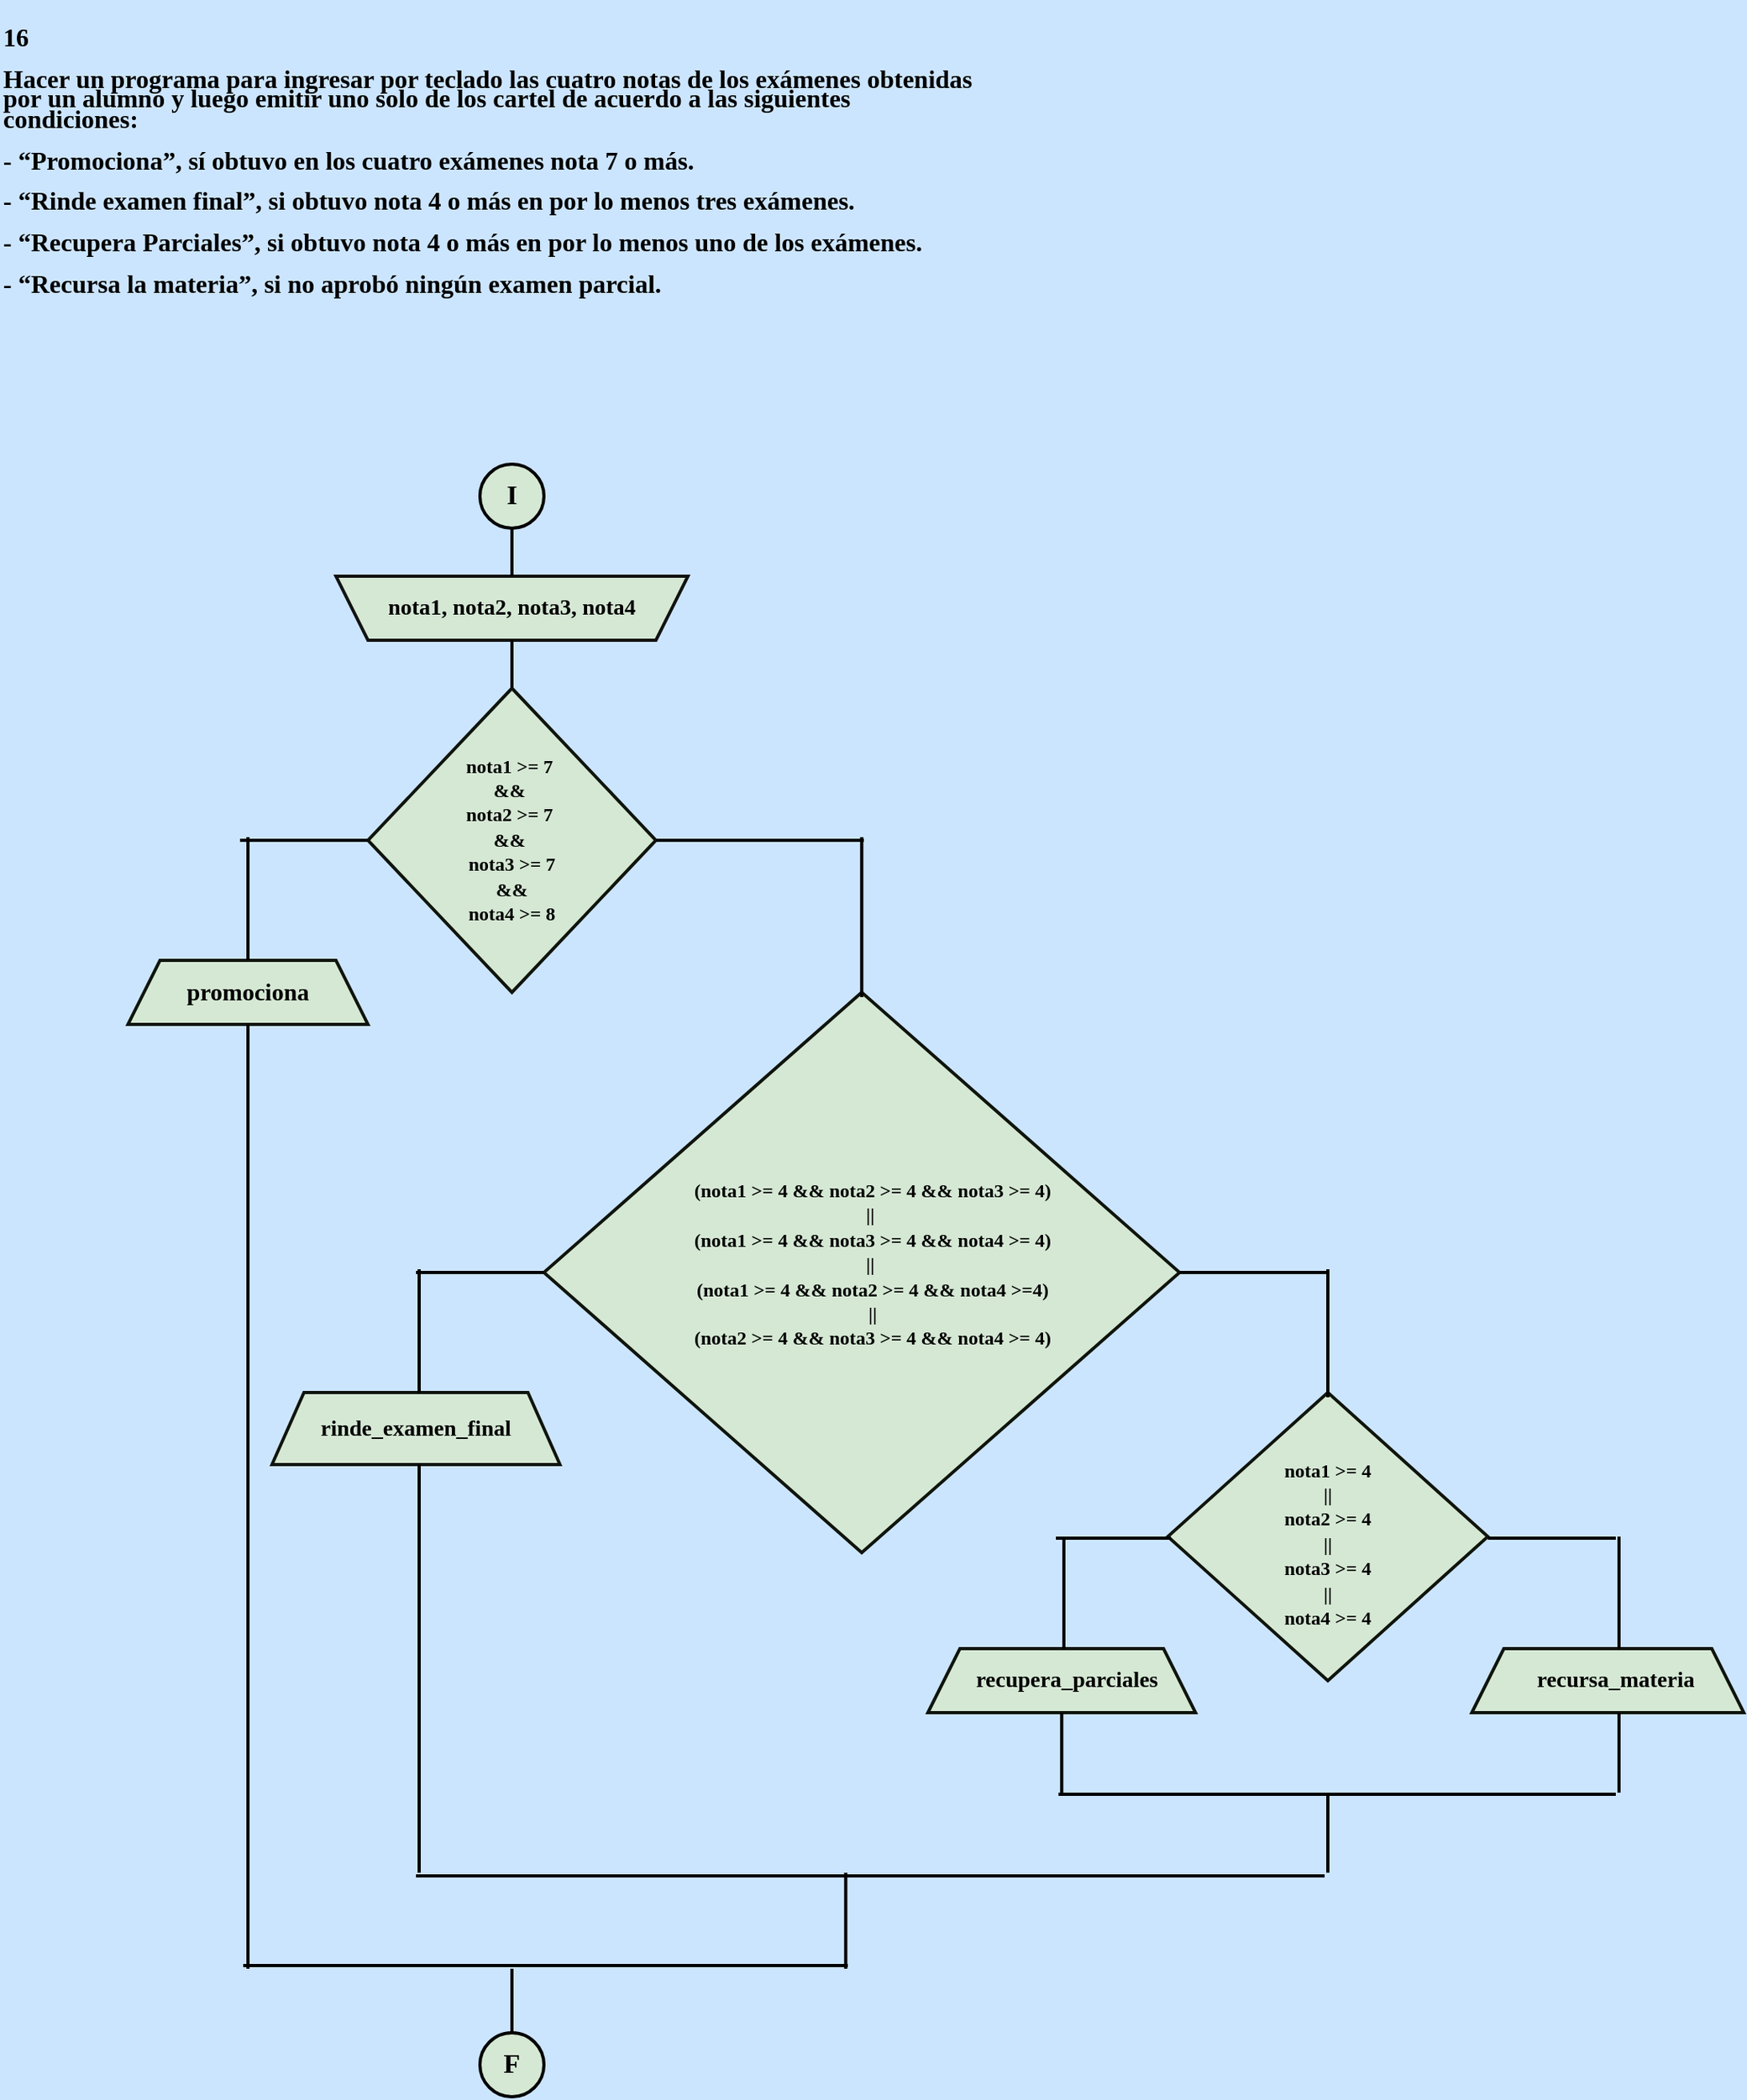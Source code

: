 <mxfile version="24.1.0" type="device">
  <diagram name="Página-1" id="940FiQqv4F4WBD6eZH7Y">
    <mxGraphModel dx="1420" dy="1999" grid="1" gridSize="10" guides="1" tooltips="1" connect="1" arrows="1" fold="1" page="1" pageScale="1" pageWidth="827" pageHeight="1169" background="#CCE5FF" math="0" shadow="0">
      <root>
        <mxCell id="0" />
        <mxCell id="1" parent="0" />
        <mxCell id="PimUQgPsYDkUUoaS-gTF-1" value="&lt;p style=&quot;line-height: 90%;&quot;&gt;&lt;b style=&quot;font-size: 16px;&quot;&gt;&lt;font style=&quot;font-size: 16px;&quot; color=&quot;#000000&quot; face=&quot;Comic Sans MS&quot;&gt;16&lt;br&gt;&lt;br&gt;Hacer un programa para ingresar por teclado las cuatro notas de los exámenes obtenidas por un alumno y luego emitir uno solo de los cartel de acuerdo a las siguientes condiciones: &lt;br&gt;&lt;br&gt;- “Promociona”, sí obtuvo en los cuatro exámenes nota 7 o más. &lt;br&gt;&lt;br&gt;- “Rinde examen final”, si obtuvo nota 4 o más en por lo menos tres exámenes. &lt;br&gt;&lt;br&gt;- “Recupera Parciales”, si obtuvo nota 4 o más en por lo menos uno de los exámenes. &lt;br&gt;&lt;br&gt;- “Recursa la materia”, si no aprobó ningún examen parcial.&lt;/font&gt;&lt;/b&gt;&lt;/p&gt;" style="text;whiteSpace=wrap;html=1;fontFamily=Architects Daughter;fontSource=https%3A%2F%2Ffonts.googleapis.com%2Fcss%3Ffamily%3DArchitects%2BDaughter;" parent="1" vertex="1">
          <mxGeometry x="30" y="-20" width="620" height="230" as="geometry" />
        </mxCell>
        <mxCell id="_jDsAqriuLOLaJhzw_Vn-57" value="" style="group" vertex="1" connectable="0" parent="1">
          <mxGeometry x="110" y="270" width="1010" height="1020" as="geometry" />
        </mxCell>
        <mxCell id="PimUQgPsYDkUUoaS-gTF-9" value="" style="group;aspect=fixed;" parent="_jDsAqriuLOLaJhzw_Vn-57" vertex="1" connectable="0">
          <mxGeometry x="220" width="40" height="40" as="geometry" />
        </mxCell>
        <mxCell id="PimUQgPsYDkUUoaS-gTF-3" value="" style="strokeWidth=2;html=1;shape=mxgraph.flowchart.start_2;whiteSpace=wrap;rounded=0;labelBackgroundColor=none;strokeColor=#000000;align=center;verticalAlign=middle;fontFamily=Helvetica;fontSize=12;fontColor=default;fillColor=#d5e8d4;aspect=fixed;" parent="PimUQgPsYDkUUoaS-gTF-9" vertex="1">
          <mxGeometry width="40" height="40" as="geometry" />
        </mxCell>
        <mxCell id="PimUQgPsYDkUUoaS-gTF-7" value="&lt;b&gt;&lt;font color=&quot;#000000&quot; face=&quot;Comic Sans MS&quot; style=&quot;font-size: 17px;&quot;&gt;I&lt;/font&gt;&lt;/b&gt;" style="text;strokeColor=none;align=center;fillColor=none;html=1;verticalAlign=middle;whiteSpace=wrap;rounded=0;fontFamily=Architects Daughter;fontSource=https%3A%2F%2Ffonts.googleapis.com%2Fcss%3Ffamily%3DArchitects%2BDaughter;aspect=fixed;" parent="PimUQgPsYDkUUoaS-gTF-9" vertex="1">
          <mxGeometry x="5" y="5" width="30" height="30" as="geometry" />
        </mxCell>
        <mxCell id="PimUQgPsYDkUUoaS-gTF-10" value="" style="group;aspect=fixed;" parent="_jDsAqriuLOLaJhzw_Vn-57" vertex="1" connectable="0">
          <mxGeometry x="220" y="980" width="40" height="40" as="geometry" />
        </mxCell>
        <mxCell id="PimUQgPsYDkUUoaS-gTF-4" value="" style="strokeWidth=2;html=1;shape=mxgraph.flowchart.start_2;whiteSpace=wrap;rounded=0;labelBackgroundColor=none;strokeColor=#000000;align=center;verticalAlign=middle;fontFamily=Helvetica;fontSize=12;fontColor=default;fillColor=#d5e8d4;aspect=fixed;" parent="PimUQgPsYDkUUoaS-gTF-10" vertex="1">
          <mxGeometry width="40" height="40" as="geometry" />
        </mxCell>
        <mxCell id="PimUQgPsYDkUUoaS-gTF-8" value="&lt;b&gt;&lt;font color=&quot;#000000&quot; face=&quot;Comic Sans MS&quot; style=&quot;font-size: 17px;&quot;&gt;F&lt;/font&gt;&lt;/b&gt;" style="text;strokeColor=none;align=center;fillColor=none;html=1;verticalAlign=middle;whiteSpace=wrap;rounded=0;fontFamily=Architects Daughter;fontSource=https://fonts.googleapis.com/css?family=Architects+Daughter;aspect=fixed;" parent="PimUQgPsYDkUUoaS-gTF-10" vertex="1">
          <mxGeometry x="5" y="5" width="30" height="30" as="geometry" />
        </mxCell>
        <mxCell id="_jDsAqriuLOLaJhzw_Vn-2" value="" style="group;aspect=fixed;" vertex="1" connectable="0" parent="_jDsAqriuLOLaJhzw_Vn-57">
          <mxGeometry x="130" y="70" width="220" height="40" as="geometry" />
        </mxCell>
        <mxCell id="PimUQgPsYDkUUoaS-gTF-5" value="" style="shape=trapezoid;perimeter=trapezoidPerimeter;whiteSpace=wrap;html=1;fixedSize=1;rounded=0;labelBackgroundColor=none;strokeColor=#121211;strokeWidth=2;align=center;verticalAlign=middle;fontFamily=Helvetica;fontSize=12;fontColor=default;fillColor=#d5e8d4;direction=west;container=0;aspect=fixed;" parent="_jDsAqriuLOLaJhzw_Vn-2" vertex="1">
          <mxGeometry width="220" height="40" as="geometry">
            <mxRectangle x="-1020" y="-650" width="50" height="40" as="alternateBounds" />
          </mxGeometry>
        </mxCell>
        <mxCell id="_jDsAqriuLOLaJhzw_Vn-1" value="&lt;font size=&quot;1&quot; face=&quot;Comic Sans MS&quot; color=&quot;#000000&quot;&gt;&lt;b style=&quot;font-size: 14px;&quot;&gt;nota1, nota2, nota3, nota4&lt;/b&gt;&lt;/font&gt;" style="text;strokeColor=none;align=center;fillColor=none;html=1;verticalAlign=middle;whiteSpace=wrap;rounded=0;fontFamily=Architects Daughter;fontSource=https%3A%2F%2Ffonts.googleapis.com%2Fcss%3Ffamily%3DArchitects%2BDaughter;aspect=fixed;container=0;" vertex="1" parent="_jDsAqriuLOLaJhzw_Vn-2">
          <mxGeometry x="10" width="200" height="40" as="geometry" />
        </mxCell>
        <mxCell id="_jDsAqriuLOLaJhzw_Vn-36" value="" style="line;strokeWidth=2;direction=south;html=1;hachureGap=4;fontFamily=Architects Daughter;fontSource=https://fonts.googleapis.com/css?family=Architects+Daughter;strokeColor=#000000;aspect=fixed;" vertex="1" parent="_jDsAqriuLOLaJhzw_Vn-2">
          <mxGeometry x="105" y="-30" width="10" height="30" as="geometry" />
        </mxCell>
        <mxCell id="_jDsAqriuLOLaJhzw_Vn-6" value="" style="group;aspect=fixed;" vertex="1" connectable="0" parent="_jDsAqriuLOLaJhzw_Vn-57">
          <mxGeometry x="150" y="140" width="180" height="190" as="geometry" />
        </mxCell>
        <mxCell id="_jDsAqriuLOLaJhzw_Vn-4" value="" style="rhombus;whiteSpace=wrap;html=1;rounded=0;labelBackgroundColor=none;strokeColor=#0F140C;strokeWidth=2;align=center;verticalAlign=middle;fontFamily=Helvetica;fontSize=12;fontColor=default;fillColor=#d5e8d4;aspect=fixed;" vertex="1" parent="_jDsAqriuLOLaJhzw_Vn-6">
          <mxGeometry width="180" height="190" as="geometry" />
        </mxCell>
        <mxCell id="_jDsAqriuLOLaJhzw_Vn-5" value="&lt;font color=&quot;#000000&quot; face=&quot;Comic Sans MS&quot;&gt;&lt;b&gt;nota1 &amp;gt;= 7&amp;nbsp;&lt;/b&gt;&lt;/font&gt;&lt;div&gt;&lt;font color=&quot;#000000&quot; face=&quot;Comic Sans MS&quot;&gt;&lt;b&gt;&amp;amp;&amp;amp;&amp;nbsp;&lt;/b&gt;&lt;/font&gt;&lt;/div&gt;&lt;div&gt;&lt;font color=&quot;#000000&quot; face=&quot;Comic Sans MS&quot;&gt;&lt;b&gt;nota2 &amp;gt;= 7&amp;nbsp;&lt;/b&gt;&lt;/font&gt;&lt;/div&gt;&lt;div&gt;&lt;font color=&quot;#000000&quot; face=&quot;Comic Sans MS&quot;&gt;&lt;b&gt;&amp;amp;&amp;amp;&amp;nbsp;&lt;/b&gt;&lt;/font&gt;&lt;/div&gt;&lt;div&gt;&lt;font color=&quot;#000000&quot; face=&quot;Comic Sans MS&quot;&gt;&lt;b&gt;nota3 &amp;gt;= 7&lt;/b&gt;&lt;/font&gt;&lt;/div&gt;&lt;div&gt;&lt;font color=&quot;#000000&quot; face=&quot;Comic Sans MS&quot;&gt;&lt;b&gt;&amp;amp;&amp;amp;&lt;/b&gt;&lt;/font&gt;&lt;/div&gt;&lt;div&gt;&lt;font color=&quot;#000000&quot; face=&quot;Comic Sans MS&quot;&gt;&lt;b&gt;nota4 &amp;gt;= 8&lt;/b&gt;&lt;/font&gt;&lt;/div&gt;" style="text;strokeColor=none;align=center;fillColor=none;html=1;verticalAlign=middle;whiteSpace=wrap;rounded=0;fontFamily=Architects Daughter;fontSource=https://fonts.googleapis.com/css?family=Architects+Daughter;aspect=fixed;" vertex="1" parent="_jDsAqriuLOLaJhzw_Vn-6">
          <mxGeometry x="40" y="35" width="100" height="120" as="geometry" />
        </mxCell>
        <mxCell id="_jDsAqriuLOLaJhzw_Vn-8" value="" style="group;aspect=fixed;" vertex="1" connectable="0" parent="_jDsAqriuLOLaJhzw_Vn-57">
          <mxGeometry y="310" width="150" height="40" as="geometry" />
        </mxCell>
        <mxCell id="PimUQgPsYDkUUoaS-gTF-6" value="" style="shape=trapezoid;perimeter=trapezoidPerimeter;whiteSpace=wrap;html=1;fixedSize=1;rounded=0;labelBackgroundColor=none;strokeColor=#0F140C;strokeWidth=2;align=center;verticalAlign=middle;fontFamily=Helvetica;fontSize=12;fontColor=default;fillColor=#d5e8d4;aspect=fixed;" parent="_jDsAqriuLOLaJhzw_Vn-8" vertex="1">
          <mxGeometry width="150" height="40" as="geometry" />
        </mxCell>
        <mxCell id="_jDsAqriuLOLaJhzw_Vn-7" value="&lt;font color=&quot;#000000&quot; size=&quot;1&quot; face=&quot;Comic Sans MS&quot;&gt;&lt;b style=&quot;font-size: 15px;&quot;&gt;promociona&lt;/b&gt;&lt;/font&gt;" style="text;strokeColor=none;align=center;fillColor=none;html=1;verticalAlign=middle;whiteSpace=wrap;rounded=0;fontFamily=Architects Daughter;fontSource=https%3A%2F%2Ffonts.googleapis.com%2Fcss%3Ffamily%3DArchitects%2BDaughter;aspect=fixed;" vertex="1" parent="_jDsAqriuLOLaJhzw_Vn-8">
          <mxGeometry x="15" y="5" width="120" height="30" as="geometry" />
        </mxCell>
        <mxCell id="_jDsAqriuLOLaJhzw_Vn-16" value="" style="group;aspect=fixed;" vertex="1" connectable="0" parent="_jDsAqriuLOLaJhzw_Vn-57">
          <mxGeometry x="260" y="330" width="397.3" height="350" as="geometry" />
        </mxCell>
        <mxCell id="_jDsAqriuLOLaJhzw_Vn-9" value="" style="rhombus;whiteSpace=wrap;html=1;rounded=0;labelBackgroundColor=none;strokeColor=#0F140C;strokeWidth=2;align=center;verticalAlign=middle;fontFamily=Helvetica;fontSize=12;fontColor=default;fillColor=#d5e8d4;aspect=fixed;" vertex="1" parent="_jDsAqriuLOLaJhzw_Vn-16">
          <mxGeometry width="397.3" height="350" as="geometry" />
        </mxCell>
        <mxCell id="_jDsAqriuLOLaJhzw_Vn-13" value="&lt;b&gt;&lt;font face=&quot;Comic Sans MS&quot; color=&quot;#000000&quot;&gt;(nota1 &amp;gt;= 4 &amp;amp;&amp;amp; nota2 &amp;gt;= 4 &amp;amp;&amp;amp; nota3 &amp;gt;= 4)&amp;nbsp;&lt;/font&gt;&lt;/b&gt;&lt;div&gt;&lt;b&gt;&lt;font face=&quot;Comic Sans MS&quot; color=&quot;#000000&quot;&gt;||&amp;nbsp;&amp;nbsp;&lt;/font&gt;&lt;/b&gt;&lt;/div&gt;&lt;div&gt;&lt;b&gt;&lt;font face=&quot;Comic Sans MS&quot; color=&quot;#000000&quot;&gt;(nota1 &amp;gt;= 4 &amp;amp;&amp;amp; nota3 &amp;gt;= 4 &amp;amp;&amp;amp; nota4 &amp;gt;= 4)&amp;nbsp;&lt;/font&gt;&lt;/b&gt;&lt;/div&gt;&lt;div&gt;&lt;b&gt;&lt;font face=&quot;Comic Sans MS&quot; color=&quot;#000000&quot;&gt;||&amp;nbsp;&amp;nbsp;&lt;/font&gt;&lt;/b&gt;&lt;/div&gt;&lt;div&gt;&lt;b&gt;&lt;font face=&quot;Comic Sans MS&quot; color=&quot;#000000&quot;&gt;(nota1 &amp;gt;= 4 &amp;amp;&amp;amp; nota2 &amp;gt;= 4 &amp;amp;&amp;amp; nota4 &amp;gt;=4)&amp;nbsp;&lt;/font&gt;&lt;/b&gt;&lt;/div&gt;&lt;div&gt;&lt;b&gt;&lt;font face=&quot;Comic Sans MS&quot; color=&quot;#000000&quot;&gt;&amp;nbsp; ||&amp;nbsp; &amp;nbsp;&lt;/font&gt;&lt;/b&gt;&lt;/div&gt;&lt;div&gt;&lt;b&gt;&lt;font face=&quot;Comic Sans MS&quot; color=&quot;#000000&quot;&gt;&amp;nbsp;(nota2 &amp;gt;= 4 &amp;amp;&amp;amp; nota3 &amp;gt;= 4 &amp;amp;&amp;amp; nota4 &amp;gt;= 4)&amp;nbsp;&amp;nbsp;&lt;/font&gt;&lt;/b&gt;&lt;/div&gt;" style="text;whiteSpace=wrap;html=1;fontFamily=Architects Daughter;fontSource=https%3A%2F%2Ffonts.googleapis.com%2Fcss%3Ffamily%3DArchitects%2BDaughter;align=center;aspect=fixed;" vertex="1" parent="_jDsAqriuLOLaJhzw_Vn-16">
          <mxGeometry x="67" y="110" width="280" height="130" as="geometry" />
        </mxCell>
        <mxCell id="_jDsAqriuLOLaJhzw_Vn-18" value="" style="group;aspect=fixed;" vertex="1" connectable="0" parent="_jDsAqriuLOLaJhzw_Vn-57">
          <mxGeometry x="650" y="580" width="200" height="180" as="geometry" />
        </mxCell>
        <mxCell id="_jDsAqriuLOLaJhzw_Vn-12" value="" style="rhombus;whiteSpace=wrap;html=1;rounded=0;labelBackgroundColor=none;strokeColor=#0F140C;strokeWidth=2;align=center;verticalAlign=middle;fontFamily=Helvetica;fontSize=12;fontColor=default;fillColor=#d5e8d4;aspect=fixed;" vertex="1" parent="_jDsAqriuLOLaJhzw_Vn-18">
          <mxGeometry width="200" height="180" as="geometry" />
        </mxCell>
        <mxCell id="_jDsAqriuLOLaJhzw_Vn-17" value="&lt;b&gt;&lt;font color=&quot;#000000&quot; face=&quot;Comic Sans MS&quot; style=&quot;font-size: 12px;&quot;&gt;nota1 &amp;gt;= 4&lt;/font&gt;&lt;/b&gt;&lt;div&gt;&lt;b&gt;&lt;font color=&quot;#000000&quot; face=&quot;Comic Sans MS&quot; style=&quot;font-size: 12px;&quot;&gt;||&lt;/font&gt;&lt;/b&gt;&lt;/div&gt;&lt;div&gt;&lt;b&gt;&lt;font color=&quot;#000000&quot; face=&quot;Comic Sans MS&quot; style=&quot;font-size: 12px;&quot;&gt;nota2 &amp;gt;= 4&lt;/font&gt;&lt;/b&gt;&lt;/div&gt;&lt;div&gt;&lt;b&gt;&lt;font color=&quot;#000000&quot; face=&quot;Comic Sans MS&quot; style=&quot;font-size: 12px;&quot;&gt;||&lt;/font&gt;&lt;/b&gt;&lt;/div&gt;&lt;div&gt;&lt;b&gt;&lt;font color=&quot;#000000&quot; face=&quot;Comic Sans MS&quot; style=&quot;font-size: 12px;&quot;&gt;nota3 &amp;gt;= 4&lt;/font&gt;&lt;/b&gt;&lt;/div&gt;&lt;div&gt;&lt;font face=&quot;Comic Sans MS&quot; color=&quot;#000000&quot;&gt;&lt;b&gt;||&lt;/b&gt;&lt;/font&gt;&lt;/div&gt;&lt;div&gt;&lt;font face=&quot;Comic Sans MS&quot; color=&quot;#000000&quot;&gt;&lt;b&gt;nota4 &amp;gt;= 4&lt;/b&gt;&lt;/font&gt;&lt;/div&gt;" style="text;strokeColor=none;align=center;fillColor=none;html=1;verticalAlign=middle;whiteSpace=wrap;rounded=0;fontFamily=Architects Daughter;fontSource=https%3A%2F%2Ffonts.googleapis.com%2Fcss%3Ffamily%3DArchitects%2BDaughter;aspect=fixed;" vertex="1" parent="_jDsAqriuLOLaJhzw_Vn-18">
          <mxGeometry x="55" y="35" width="90" height="120" as="geometry" />
        </mxCell>
        <mxCell id="_jDsAqriuLOLaJhzw_Vn-22" value="" style="group;aspect=fixed;" vertex="1" connectable="0" parent="_jDsAqriuLOLaJhzw_Vn-57">
          <mxGeometry x="90" y="580" width="180" height="45" as="geometry" />
        </mxCell>
        <mxCell id="_jDsAqriuLOLaJhzw_Vn-11" value="" style="shape=trapezoid;perimeter=trapezoidPerimeter;whiteSpace=wrap;html=1;fixedSize=1;rounded=0;labelBackgroundColor=none;strokeColor=#0F140C;strokeWidth=2;align=center;verticalAlign=middle;fontFamily=Helvetica;fontSize=12;fontColor=default;fillColor=#d5e8d4;aspect=fixed;" vertex="1" parent="_jDsAqriuLOLaJhzw_Vn-22">
          <mxGeometry width="180" height="45" as="geometry" />
        </mxCell>
        <mxCell id="_jDsAqriuLOLaJhzw_Vn-21" value="&lt;b&gt;&lt;font style=&quot;font-size: 14px;&quot; color=&quot;#000000&quot; face=&quot;Comic Sans MS&quot;&gt;rinde_examen_final&lt;/font&gt;&lt;/b&gt;" style="text;strokeColor=none;align=center;fillColor=none;html=1;verticalAlign=middle;whiteSpace=wrap;rounded=0;fontFamily=Architects Daughter;fontSource=https%3A%2F%2Ffonts.googleapis.com%2Fcss%3Ffamily%3DArchitects%2BDaughter;aspect=fixed;" vertex="1" parent="_jDsAqriuLOLaJhzw_Vn-22">
          <mxGeometry x="15" y="7.5" width="150" height="30" as="geometry" />
        </mxCell>
        <mxCell id="_jDsAqriuLOLaJhzw_Vn-26" value="" style="group;aspect=fixed;" vertex="1" connectable="0" parent="_jDsAqriuLOLaJhzw_Vn-57">
          <mxGeometry x="500" y="740" width="167.3" height="40" as="geometry" />
        </mxCell>
        <mxCell id="_jDsAqriuLOLaJhzw_Vn-19" value="" style="shape=trapezoid;perimeter=trapezoidPerimeter;whiteSpace=wrap;html=1;fixedSize=1;rounded=0;labelBackgroundColor=none;strokeColor=#0F140C;strokeWidth=2;align=center;verticalAlign=middle;fontFamily=Helvetica;fontSize=12;fontColor=default;fillColor=#d5e8d4;aspect=fixed;" vertex="1" parent="_jDsAqriuLOLaJhzw_Vn-26">
          <mxGeometry width="167.3" height="40" as="geometry" />
        </mxCell>
        <mxCell id="_jDsAqriuLOLaJhzw_Vn-24" value="&lt;b&gt;&lt;font color=&quot;#000000&quot; style=&quot;font-size: 14px;&quot; face=&quot;Comic Sans MS&quot;&gt;recupera_parciales&lt;/font&gt;&lt;/b&gt;" style="text;strokeColor=none;align=center;fillColor=none;html=1;verticalAlign=middle;whiteSpace=wrap;rounded=0;fontFamily=Architects Daughter;fontSource=https%3A%2F%2Ffonts.googleapis.com%2Fcss%3Ffamily%3DArchitects%2BDaughter;aspect=fixed;" vertex="1" parent="_jDsAqriuLOLaJhzw_Vn-26">
          <mxGeometry x="17.3" y="5" width="140" height="30" as="geometry" />
        </mxCell>
        <mxCell id="_jDsAqriuLOLaJhzw_Vn-27" value="" style="group;aspect=fixed;" vertex="1" connectable="0" parent="_jDsAqriuLOLaJhzw_Vn-57">
          <mxGeometry x="840" y="740" width="170" height="40" as="geometry" />
        </mxCell>
        <mxCell id="_jDsAqriuLOLaJhzw_Vn-20" value="" style="shape=trapezoid;perimeter=trapezoidPerimeter;whiteSpace=wrap;html=1;fixedSize=1;rounded=0;labelBackgroundColor=none;strokeColor=#0F140C;strokeWidth=2;align=center;verticalAlign=middle;fontFamily=Helvetica;fontSize=12;fontColor=default;fillColor=#d5e8d4;aspect=fixed;" vertex="1" parent="_jDsAqriuLOLaJhzw_Vn-27">
          <mxGeometry width="170" height="40" as="geometry" />
        </mxCell>
        <mxCell id="_jDsAqriuLOLaJhzw_Vn-25" value="&lt;b&gt;&lt;font color=&quot;#000000&quot; style=&quot;font-size: 14px;&quot; face=&quot;Comic Sans MS&quot;&gt;recursa_materia&lt;/font&gt;&lt;/b&gt;" style="text;strokeColor=none;align=center;fillColor=none;html=1;verticalAlign=middle;whiteSpace=wrap;rounded=0;fontFamily=Architects Daughter;fontSource=https://fonts.googleapis.com/css?family=Architects+Daughter;aspect=fixed;" vertex="1" parent="_jDsAqriuLOLaJhzw_Vn-27">
          <mxGeometry x="20" y="5" width="140" height="30" as="geometry" />
        </mxCell>
        <mxCell id="_jDsAqriuLOLaJhzw_Vn-28" value="" style="line;strokeWidth=2;direction=south;html=1;hachureGap=4;fontFamily=Architects Daughter;fontSource=https://fonts.googleapis.com/css?family=Architects+Daughter;strokeColor=#000000;aspect=fixed;" vertex="1" parent="_jDsAqriuLOLaJhzw_Vn-57">
          <mxGeometry x="927" y="780" width="10" height="50" as="geometry" />
        </mxCell>
        <mxCell id="_jDsAqriuLOLaJhzw_Vn-29" value="" style="line;strokeWidth=2;direction=south;html=1;hachureGap=4;fontFamily=Architects Daughter;fontSource=https://fonts.googleapis.com/css?family=Architects+Daughter;strokeColor=#000000;aspect=fixed;" vertex="1" parent="_jDsAqriuLOLaJhzw_Vn-57">
          <mxGeometry x="177" y="625" width="10" height="255" as="geometry" />
        </mxCell>
        <mxCell id="_jDsAqriuLOLaJhzw_Vn-30" value="" style="line;strokeWidth=2;direction=south;html=1;hachureGap=4;fontFamily=Architects Daughter;fontSource=https://fonts.googleapis.com/css?family=Architects+Daughter;strokeColor=#000000;aspect=fixed;" vertex="1" parent="_jDsAqriuLOLaJhzw_Vn-57">
          <mxGeometry x="70" y="350" width="10" height="590" as="geometry" />
        </mxCell>
        <mxCell id="_jDsAqriuLOLaJhzw_Vn-31" value="" style="line;strokeWidth=2;direction=south;html=1;hachureGap=4;fontFamily=Architects Daughter;fontSource=https://fonts.googleapis.com/css?family=Architects+Daughter;strokeColor=#000000;aspect=fixed;" vertex="1" parent="_jDsAqriuLOLaJhzw_Vn-57">
          <mxGeometry x="578.65" y="780" width="10" height="50" as="geometry" />
        </mxCell>
        <mxCell id="_jDsAqriuLOLaJhzw_Vn-32" value="" style="line;strokeWidth=2;direction=south;html=1;hachureGap=4;fontFamily=Architects Daughter;fontSource=https://fonts.googleapis.com/css?family=Architects+Daughter;strokeColor=#000000;aspect=fixed;" vertex="1" parent="_jDsAqriuLOLaJhzw_Vn-57">
          <mxGeometry x="580" y="670" width="10" height="70" as="geometry" />
        </mxCell>
        <mxCell id="_jDsAqriuLOLaJhzw_Vn-33" value="" style="line;strokeWidth=2;direction=south;html=1;hachureGap=4;fontFamily=Architects Daughter;fontSource=https://fonts.googleapis.com/css?family=Architects+Daughter;strokeColor=#000000;aspect=fixed;" vertex="1" parent="_jDsAqriuLOLaJhzw_Vn-57">
          <mxGeometry x="177" y="503" width="10" height="77" as="geometry" />
        </mxCell>
        <mxCell id="_jDsAqriuLOLaJhzw_Vn-34" value="" style="line;strokeWidth=2;direction=south;html=1;hachureGap=4;fontFamily=Architects Daughter;fontSource=https://fonts.googleapis.com/css?family=Architects+Daughter;strokeColor=#000000;aspect=fixed;" vertex="1" parent="_jDsAqriuLOLaJhzw_Vn-57">
          <mxGeometry x="235" y="110" width="10" height="30" as="geometry" />
        </mxCell>
        <mxCell id="_jDsAqriuLOLaJhzw_Vn-35" value="" style="line;strokeWidth=2;direction=south;html=1;hachureGap=4;fontFamily=Architects Daughter;fontSource=https://fonts.googleapis.com/css?family=Architects+Daughter;strokeColor=#000000;aspect=fixed;" vertex="1" parent="_jDsAqriuLOLaJhzw_Vn-57">
          <mxGeometry x="70" y="233" width="10" height="77" as="geometry" />
        </mxCell>
        <mxCell id="_jDsAqriuLOLaJhzw_Vn-37" value="" style="line;strokeWidth=2;direction=south;html=1;hachureGap=4;fontFamily=Architects Daughter;fontSource=https://fonts.googleapis.com/css?family=Architects+Daughter;strokeColor=#000000;aspect=fixed;" vertex="1" parent="_jDsAqriuLOLaJhzw_Vn-57">
          <mxGeometry x="453.65" y="233" width="10" height="100" as="geometry" />
        </mxCell>
        <mxCell id="_jDsAqriuLOLaJhzw_Vn-38" value="" style="line;strokeWidth=2;direction=south;html=1;hachureGap=4;fontFamily=Architects Daughter;fontSource=https://fonts.googleapis.com/css?family=Architects+Daughter;strokeColor=#000000;aspect=fixed;" vertex="1" parent="_jDsAqriuLOLaJhzw_Vn-57">
          <mxGeometry x="235" y="940" width="10" height="40" as="geometry" />
        </mxCell>
        <mxCell id="_jDsAqriuLOLaJhzw_Vn-39" value="" style="line;strokeWidth=2;direction=south;html=1;hachureGap=4;fontFamily=Architects Daughter;fontSource=https://fonts.googleapis.com/css?family=Architects+Daughter;strokeColor=#000000;aspect=fixed;" vertex="1" parent="_jDsAqriuLOLaJhzw_Vn-57">
          <mxGeometry x="927" y="670" width="10" height="70" as="geometry" />
        </mxCell>
        <mxCell id="_jDsAqriuLOLaJhzw_Vn-40" value="" style="line;strokeWidth=2;direction=south;html=1;hachureGap=4;fontFamily=Architects Daughter;fontSource=https://fonts.googleapis.com/css?family=Architects+Daughter;strokeColor=#000000;aspect=fixed;" vertex="1" parent="_jDsAqriuLOLaJhzw_Vn-57">
          <mxGeometry x="745" y="503" width="10" height="80" as="geometry" />
        </mxCell>
        <mxCell id="_jDsAqriuLOLaJhzw_Vn-41" value="" style="line;strokeWidth=2;direction=south;html=1;hachureGap=4;fontFamily=Architects Daughter;fontSource=https://fonts.googleapis.com/css?family=Architects+Daughter;strokeColor=#000000;aspect=fixed;" vertex="1" parent="_jDsAqriuLOLaJhzw_Vn-57">
          <mxGeometry x="745" y="830" width="10" height="50" as="geometry" />
        </mxCell>
        <mxCell id="_jDsAqriuLOLaJhzw_Vn-42" value="" style="line;strokeWidth=2;html=1;perimeter=backbonePerimeter;points=[];outlineConnect=0;hachureGap=4;fontFamily=Architects Daughter;fontSource=https://fonts.googleapis.com/css?family=Architects+Daughter;strokeColor=#000000;aspect=fixed;" vertex="1" parent="_jDsAqriuLOLaJhzw_Vn-57">
          <mxGeometry x="657.3" y="500" width="92.7" height="10" as="geometry" />
        </mxCell>
        <mxCell id="_jDsAqriuLOLaJhzw_Vn-44" value="" style="line;strokeWidth=2;html=1;perimeter=backbonePerimeter;points=[];outlineConnect=0;hachureGap=4;fontFamily=Architects Daughter;fontSource=https://fonts.googleapis.com/css?family=Architects+Daughter;strokeColor=#000000;aspect=fixed;" vertex="1" parent="_jDsAqriuLOLaJhzw_Vn-57">
          <mxGeometry x="180" y="877" width="568" height="10" as="geometry" />
        </mxCell>
        <mxCell id="_jDsAqriuLOLaJhzw_Vn-45" value="" style="line;strokeWidth=2;html=1;perimeter=backbonePerimeter;points=[];outlineConnect=0;hachureGap=4;fontFamily=Architects Daughter;fontSource=https://fonts.googleapis.com/css?family=Architects+Daughter;strokeColor=#000000;aspect=fixed;" vertex="1" parent="_jDsAqriuLOLaJhzw_Vn-57">
          <mxGeometry x="850" y="666" width="80" height="10" as="geometry" />
        </mxCell>
        <mxCell id="_jDsAqriuLOLaJhzw_Vn-46" value="" style="line;strokeWidth=2;html=1;perimeter=backbonePerimeter;points=[];outlineConnect=0;hachureGap=4;fontFamily=Architects Daughter;fontSource=https://fonts.googleapis.com/css?family=Architects+Daughter;strokeColor=#000000;aspect=fixed;" vertex="1" parent="_jDsAqriuLOLaJhzw_Vn-57">
          <mxGeometry x="580" y="666" width="72" height="10" as="geometry" />
        </mxCell>
        <mxCell id="_jDsAqriuLOLaJhzw_Vn-47" value="" style="line;strokeWidth=2;html=1;perimeter=backbonePerimeter;points=[];outlineConnect=0;hachureGap=4;fontFamily=Architects Daughter;fontSource=https://fonts.googleapis.com/css?family=Architects+Daughter;strokeColor=#000000;aspect=fixed;" vertex="1" parent="_jDsAqriuLOLaJhzw_Vn-57">
          <mxGeometry x="581.65" y="826" width="348.35" height="10" as="geometry" />
        </mxCell>
        <mxCell id="_jDsAqriuLOLaJhzw_Vn-48" value="" style="line;strokeWidth=2;html=1;perimeter=backbonePerimeter;points=[];outlineConnect=0;hachureGap=4;fontFamily=Architects Daughter;fontSource=https://fonts.googleapis.com/css?family=Architects+Daughter;strokeColor=#000000;aspect=fixed;" vertex="1" parent="_jDsAqriuLOLaJhzw_Vn-57">
          <mxGeometry x="72" y="933" width="378" height="10" as="geometry" />
        </mxCell>
        <mxCell id="_jDsAqriuLOLaJhzw_Vn-51" value="" style="line;strokeWidth=2;html=1;perimeter=backbonePerimeter;points=[];outlineConnect=0;hachureGap=4;fontFamily=Architects Daughter;fontSource=https://fonts.googleapis.com/css?family=Architects+Daughter;strokeColor=#000000;aspect=fixed;" vertex="1" parent="_jDsAqriuLOLaJhzw_Vn-57">
          <mxGeometry x="180" y="500" width="80" height="10" as="geometry" />
        </mxCell>
        <mxCell id="_jDsAqriuLOLaJhzw_Vn-52" value="" style="line;strokeWidth=2;html=1;perimeter=backbonePerimeter;points=[];outlineConnect=0;hachureGap=4;fontFamily=Architects Daughter;fontSource=https://fonts.googleapis.com/css?family=Architects+Daughter;strokeColor=#000000;aspect=fixed;" vertex="1" parent="_jDsAqriuLOLaJhzw_Vn-57">
          <mxGeometry x="330" y="230" width="130" height="10" as="geometry" />
        </mxCell>
        <mxCell id="_jDsAqriuLOLaJhzw_Vn-53" value="" style="line;strokeWidth=2;html=1;perimeter=backbonePerimeter;points=[];outlineConnect=0;hachureGap=4;fontFamily=Architects Daughter;fontSource=https://fonts.googleapis.com/css?family=Architects+Daughter;strokeColor=#000000;aspect=fixed;" vertex="1" parent="_jDsAqriuLOLaJhzw_Vn-57">
          <mxGeometry x="70" y="230" width="80" height="10" as="geometry" />
        </mxCell>
        <mxCell id="_jDsAqriuLOLaJhzw_Vn-56" value="" style="line;strokeWidth=2;direction=south;html=1;hachureGap=4;fontFamily=Architects Daughter;fontSource=https://fonts.googleapis.com/css?family=Architects+Daughter;strokeColor=#000000;aspect=fixed;" vertex="1" parent="_jDsAqriuLOLaJhzw_Vn-57">
          <mxGeometry x="443.65" y="880" width="10" height="60" as="geometry" />
        </mxCell>
      </root>
    </mxGraphModel>
  </diagram>
</mxfile>

